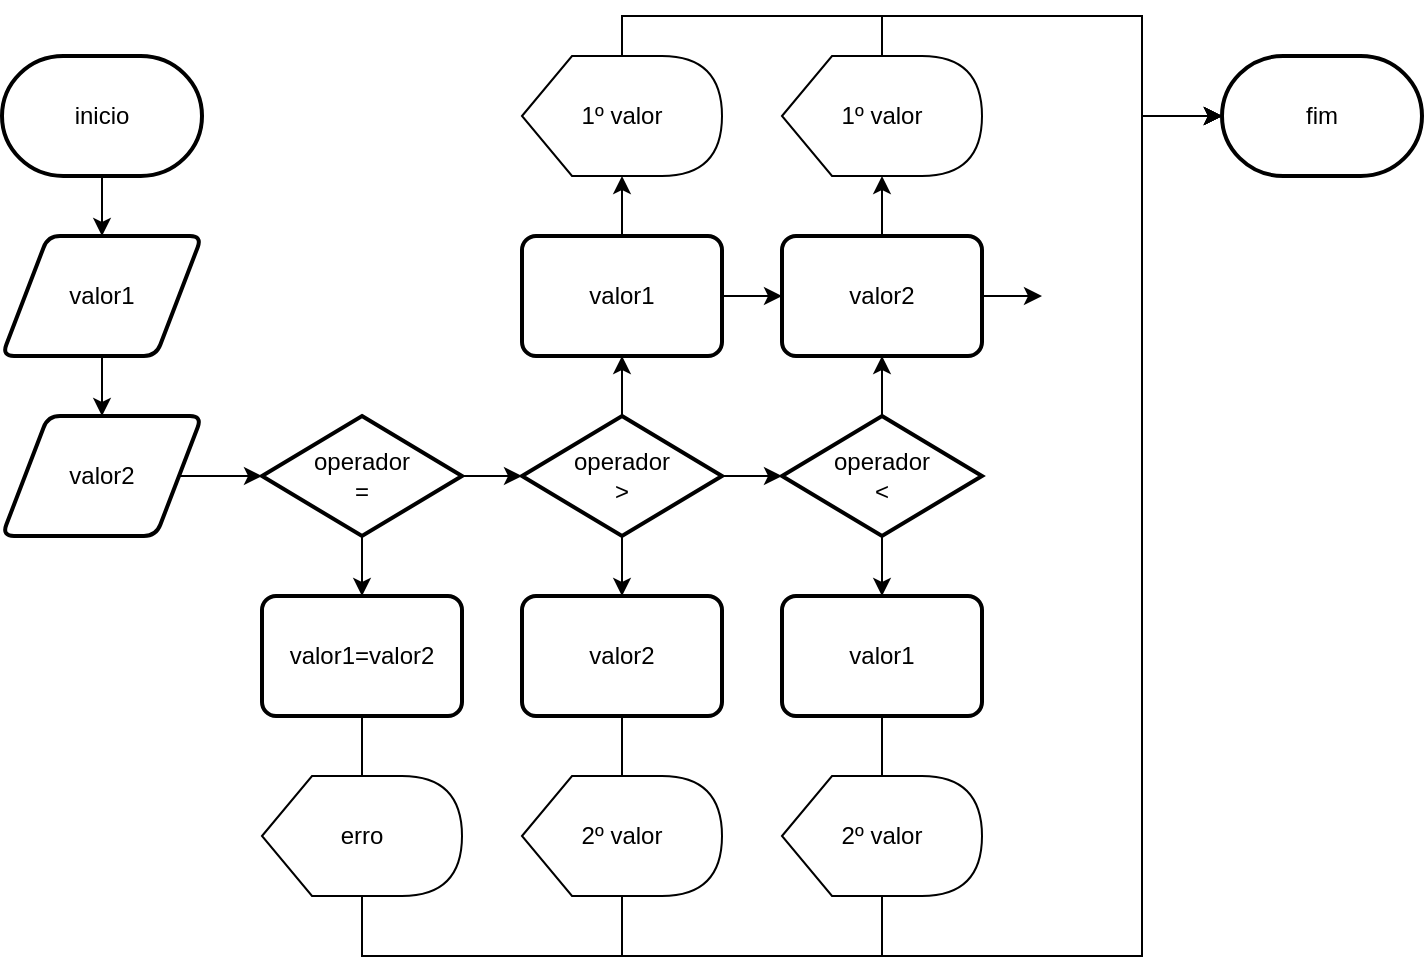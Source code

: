 <mxfile version="21.1.5" type="github">
  <diagram name="Página-1" id="rgkT1bfT_BRGF9mYJxtl">
    <mxGraphModel dx="778" dy="558" grid="1" gridSize="10" guides="1" tooltips="1" connect="1" arrows="1" fold="1" page="1" pageScale="1" pageWidth="827" pageHeight="1169" math="0" shadow="0">
      <root>
        <mxCell id="0" />
        <mxCell id="1" parent="0" />
        <mxCell id="Pfwuy8DzIoZdHtLk3A7u-2" style="edgeStyle=orthogonalEdgeStyle;rounded=0;orthogonalLoop=1;jettySize=auto;html=1;" parent="1" source="Pfwuy8DzIoZdHtLk3A7u-1" edge="1">
          <mxGeometry relative="1" as="geometry">
            <mxPoint x="90" y="130" as="targetPoint" />
          </mxGeometry>
        </mxCell>
        <mxCell id="Pfwuy8DzIoZdHtLk3A7u-1" value="inicio" style="strokeWidth=2;html=1;shape=mxgraph.flowchart.terminator;whiteSpace=wrap;" parent="1" vertex="1">
          <mxGeometry x="40" y="40" width="100" height="60" as="geometry" />
        </mxCell>
        <mxCell id="Pfwuy8DzIoZdHtLk3A7u-5" style="edgeStyle=orthogonalEdgeStyle;rounded=0;orthogonalLoop=1;jettySize=auto;html=1;" parent="1" source="Pfwuy8DzIoZdHtLk3A7u-3" edge="1">
          <mxGeometry relative="1" as="geometry">
            <mxPoint x="90" y="220" as="targetPoint" />
          </mxGeometry>
        </mxCell>
        <mxCell id="Pfwuy8DzIoZdHtLk3A7u-3" value="valor1" style="shape=parallelogram;html=1;strokeWidth=2;perimeter=parallelogramPerimeter;whiteSpace=wrap;rounded=1;arcSize=12;size=0.23;" parent="1" vertex="1">
          <mxGeometry x="40" y="130" width="100" height="60" as="geometry" />
        </mxCell>
        <mxCell id="Pfwuy8DzIoZdHtLk3A7u-6" style="edgeStyle=orthogonalEdgeStyle;rounded=0;orthogonalLoop=1;jettySize=auto;html=1;" parent="1" source="Pfwuy8DzIoZdHtLk3A7u-4" edge="1">
          <mxGeometry relative="1" as="geometry">
            <mxPoint x="170" y="250" as="targetPoint" />
          </mxGeometry>
        </mxCell>
        <mxCell id="Pfwuy8DzIoZdHtLk3A7u-4" value="valor2" style="shape=parallelogram;html=1;strokeWidth=2;perimeter=parallelogramPerimeter;whiteSpace=wrap;rounded=1;arcSize=12;size=0.23;" parent="1" vertex="1">
          <mxGeometry x="40" y="220" width="100" height="60" as="geometry" />
        </mxCell>
        <mxCell id="Pfwuy8DzIoZdHtLk3A7u-8" style="edgeStyle=orthogonalEdgeStyle;rounded=0;orthogonalLoop=1;jettySize=auto;html=1;" parent="1" source="Pfwuy8DzIoZdHtLk3A7u-7" edge="1">
          <mxGeometry relative="1" as="geometry">
            <mxPoint x="220" y="310" as="targetPoint" />
          </mxGeometry>
        </mxCell>
        <mxCell id="Pfwuy8DzIoZdHtLk3A7u-9" style="edgeStyle=orthogonalEdgeStyle;rounded=0;orthogonalLoop=1;jettySize=auto;html=1;" parent="1" source="Pfwuy8DzIoZdHtLk3A7u-7" edge="1">
          <mxGeometry relative="1" as="geometry">
            <mxPoint x="300" y="250" as="targetPoint" />
          </mxGeometry>
        </mxCell>
        <mxCell id="Pfwuy8DzIoZdHtLk3A7u-7" value="operador&lt;br&gt;=" style="strokeWidth=2;html=1;shape=mxgraph.flowchart.decision;whiteSpace=wrap;" parent="1" vertex="1">
          <mxGeometry x="170" y="220" width="100" height="60" as="geometry" />
        </mxCell>
        <mxCell id="Pfwuy8DzIoZdHtLk3A7u-11" style="edgeStyle=orthogonalEdgeStyle;rounded=0;orthogonalLoop=1;jettySize=auto;html=1;" parent="1" source="Pfwuy8DzIoZdHtLk3A7u-10" edge="1">
          <mxGeometry relative="1" as="geometry">
            <mxPoint x="350" y="310" as="targetPoint" />
          </mxGeometry>
        </mxCell>
        <mxCell id="Pfwuy8DzIoZdHtLk3A7u-12" style="edgeStyle=orthogonalEdgeStyle;rounded=0;orthogonalLoop=1;jettySize=auto;html=1;" parent="1" source="Pfwuy8DzIoZdHtLk3A7u-10" edge="1">
          <mxGeometry relative="1" as="geometry">
            <mxPoint x="430" y="250" as="targetPoint" />
          </mxGeometry>
        </mxCell>
        <mxCell id="Pfwuy8DzIoZdHtLk3A7u-22" style="edgeStyle=orthogonalEdgeStyle;rounded=0;orthogonalLoop=1;jettySize=auto;html=1;" parent="1" source="Pfwuy8DzIoZdHtLk3A7u-10" edge="1">
          <mxGeometry relative="1" as="geometry">
            <mxPoint x="350" y="190" as="targetPoint" />
          </mxGeometry>
        </mxCell>
        <mxCell id="Pfwuy8DzIoZdHtLk3A7u-10" value="operador&lt;br&gt;&amp;gt;" style="strokeWidth=2;html=1;shape=mxgraph.flowchart.decision;whiteSpace=wrap;" parent="1" vertex="1">
          <mxGeometry x="300" y="220" width="100" height="60" as="geometry" />
        </mxCell>
        <mxCell id="Pfwuy8DzIoZdHtLk3A7u-19" style="edgeStyle=orthogonalEdgeStyle;rounded=0;orthogonalLoop=1;jettySize=auto;html=1;entryX=0.5;entryY=0;entryDx=0;entryDy=0;" parent="1" source="Pfwuy8DzIoZdHtLk3A7u-14" target="Pfwuy8DzIoZdHtLk3A7u-18" edge="1">
          <mxGeometry relative="1" as="geometry" />
        </mxCell>
        <mxCell id="Pfwuy8DzIoZdHtLk3A7u-38" style="edgeStyle=orthogonalEdgeStyle;rounded=0;orthogonalLoop=1;jettySize=auto;html=1;entryX=0.5;entryY=1;entryDx=0;entryDy=0;" parent="1" source="Pfwuy8DzIoZdHtLk3A7u-14" target="Pfwuy8DzIoZdHtLk3A7u-24" edge="1">
          <mxGeometry relative="1" as="geometry" />
        </mxCell>
        <mxCell id="Pfwuy8DzIoZdHtLk3A7u-14" value="operador&lt;br&gt;&amp;lt;" style="strokeWidth=2;html=1;shape=mxgraph.flowchart.decision;whiteSpace=wrap;" parent="1" vertex="1">
          <mxGeometry x="430" y="220" width="100" height="60" as="geometry" />
        </mxCell>
        <mxCell id="Pfwuy8DzIoZdHtLk3A7u-16" style="edgeStyle=orthogonalEdgeStyle;rounded=0;orthogonalLoop=1;jettySize=auto;html=1;exitX=0.5;exitY=1;exitDx=0;exitDy=0;" parent="1" source="Pfwuy8DzIoZdHtLk3A7u-15" edge="1">
          <mxGeometry relative="1" as="geometry">
            <mxPoint x="650" y="70" as="targetPoint" />
            <Array as="points">
              <mxPoint x="220" y="490" />
              <mxPoint x="610" y="490" />
              <mxPoint x="610" y="70" />
            </Array>
          </mxGeometry>
        </mxCell>
        <mxCell id="Pfwuy8DzIoZdHtLk3A7u-15" value="valor1=valor2" style="rounded=1;whiteSpace=wrap;html=1;absoluteArcSize=1;arcSize=14;strokeWidth=2;" parent="1" vertex="1">
          <mxGeometry x="170" y="310" width="100" height="60" as="geometry" />
        </mxCell>
        <mxCell id="Pfwuy8DzIoZdHtLk3A7u-20" style="edgeStyle=orthogonalEdgeStyle;rounded=0;orthogonalLoop=1;jettySize=auto;html=1;exitX=0.5;exitY=1;exitDx=0;exitDy=0;" parent="1" source="Pfwuy8DzIoZdHtLk3A7u-17" edge="1">
          <mxGeometry relative="1" as="geometry">
            <mxPoint x="650" y="70" as="targetPoint" />
            <Array as="points">
              <mxPoint x="350" y="490" />
              <mxPoint x="610" y="490" />
              <mxPoint x="610" y="70" />
              <mxPoint x="640" y="70" />
            </Array>
          </mxGeometry>
        </mxCell>
        <mxCell id="Pfwuy8DzIoZdHtLk3A7u-17" value="valor2" style="rounded=1;whiteSpace=wrap;html=1;absoluteArcSize=1;arcSize=14;strokeWidth=2;" parent="1" vertex="1">
          <mxGeometry x="300" y="310" width="100" height="60" as="geometry" />
        </mxCell>
        <mxCell id="Pfwuy8DzIoZdHtLk3A7u-21" style="edgeStyle=orthogonalEdgeStyle;rounded=0;orthogonalLoop=1;jettySize=auto;html=1;" parent="1" source="Pfwuy8DzIoZdHtLk3A7u-18" edge="1">
          <mxGeometry relative="1" as="geometry">
            <mxPoint x="650" y="70" as="targetPoint" />
            <Array as="points">
              <mxPoint x="480" y="490" />
              <mxPoint x="610" y="490" />
              <mxPoint x="610" y="70" />
            </Array>
          </mxGeometry>
        </mxCell>
        <mxCell id="Pfwuy8DzIoZdHtLk3A7u-18" value="valor1" style="rounded=1;whiteSpace=wrap;html=1;absoluteArcSize=1;arcSize=14;strokeWidth=2;" parent="1" vertex="1">
          <mxGeometry x="430" y="310" width="100" height="60" as="geometry" />
        </mxCell>
        <mxCell id="Pfwuy8DzIoZdHtLk3A7u-26" style="edgeStyle=orthogonalEdgeStyle;rounded=0;orthogonalLoop=1;jettySize=auto;html=1;entryX=0;entryY=0.5;entryDx=0;entryDy=0;" parent="1" source="Pfwuy8DzIoZdHtLk3A7u-23" target="Pfwuy8DzIoZdHtLk3A7u-24" edge="1">
          <mxGeometry relative="1" as="geometry" />
        </mxCell>
        <mxCell id="Pfwuy8DzIoZdHtLk3A7u-42" style="edgeStyle=orthogonalEdgeStyle;rounded=0;orthogonalLoop=1;jettySize=auto;html=1;" parent="1" source="Pfwuy8DzIoZdHtLk3A7u-23" target="Pfwuy8DzIoZdHtLk3A7u-34" edge="1">
          <mxGeometry relative="1" as="geometry" />
        </mxCell>
        <mxCell id="Pfwuy8DzIoZdHtLk3A7u-23" value="valor1" style="rounded=1;whiteSpace=wrap;html=1;absoluteArcSize=1;arcSize=14;strokeWidth=2;" parent="1" vertex="1">
          <mxGeometry x="300" y="130" width="100" height="60" as="geometry" />
        </mxCell>
        <mxCell id="Pfwuy8DzIoZdHtLk3A7u-29" style="edgeStyle=orthogonalEdgeStyle;rounded=0;orthogonalLoop=1;jettySize=auto;html=1;" parent="1" source="Pfwuy8DzIoZdHtLk3A7u-24" edge="1">
          <mxGeometry relative="1" as="geometry">
            <mxPoint x="560" y="160" as="targetPoint" />
          </mxGeometry>
        </mxCell>
        <mxCell id="Pfwuy8DzIoZdHtLk3A7u-43" style="edgeStyle=orthogonalEdgeStyle;rounded=0;orthogonalLoop=1;jettySize=auto;html=1;" parent="1" source="Pfwuy8DzIoZdHtLk3A7u-24" target="Pfwuy8DzIoZdHtLk3A7u-35" edge="1">
          <mxGeometry relative="1" as="geometry" />
        </mxCell>
        <mxCell id="Pfwuy8DzIoZdHtLk3A7u-24" value="valor2" style="rounded=1;whiteSpace=wrap;html=1;absoluteArcSize=1;arcSize=14;strokeWidth=2;" parent="1" vertex="1">
          <mxGeometry x="430" y="130" width="100" height="60" as="geometry" />
        </mxCell>
        <mxCell id="Pfwuy8DzIoZdHtLk3A7u-31" value="erro" style="shape=display;whiteSpace=wrap;html=1;" parent="1" vertex="1">
          <mxGeometry x="170" y="400" width="100" height="60" as="geometry" />
        </mxCell>
        <mxCell id="Pfwuy8DzIoZdHtLk3A7u-32" value="2º valor" style="shape=display;whiteSpace=wrap;html=1;" parent="1" vertex="1">
          <mxGeometry x="300" y="400" width="100" height="60" as="geometry" />
        </mxCell>
        <mxCell id="Pfwuy8DzIoZdHtLk3A7u-33" value="2º valor" style="shape=display;whiteSpace=wrap;html=1;" parent="1" vertex="1">
          <mxGeometry x="430" y="400" width="100" height="60" as="geometry" />
        </mxCell>
        <mxCell id="Pfwuy8DzIoZdHtLk3A7u-44" style="edgeStyle=orthogonalEdgeStyle;rounded=0;orthogonalLoop=1;jettySize=auto;html=1;" parent="1" source="Pfwuy8DzIoZdHtLk3A7u-34" edge="1">
          <mxGeometry relative="1" as="geometry">
            <mxPoint x="650" y="70" as="targetPoint" />
            <Array as="points">
              <mxPoint x="350" y="20" />
              <mxPoint x="610" y="20" />
              <mxPoint x="610" y="70" />
            </Array>
          </mxGeometry>
        </mxCell>
        <mxCell id="Pfwuy8DzIoZdHtLk3A7u-34" value="1º valor" style="shape=display;whiteSpace=wrap;html=1;" parent="1" vertex="1">
          <mxGeometry x="300" y="40" width="100" height="60" as="geometry" />
        </mxCell>
        <mxCell id="Pfwuy8DzIoZdHtLk3A7u-45" style="edgeStyle=orthogonalEdgeStyle;rounded=0;orthogonalLoop=1;jettySize=auto;html=1;" parent="1" source="Pfwuy8DzIoZdHtLk3A7u-35" edge="1">
          <mxGeometry relative="1" as="geometry">
            <mxPoint x="650" y="70" as="targetPoint" />
            <Array as="points">
              <mxPoint x="480" y="20" />
              <mxPoint x="610" y="20" />
              <mxPoint x="610" y="70" />
            </Array>
          </mxGeometry>
        </mxCell>
        <mxCell id="Pfwuy8DzIoZdHtLk3A7u-35" value="1º valor" style="shape=display;whiteSpace=wrap;html=1;" parent="1" vertex="1">
          <mxGeometry x="430" y="40" width="100" height="60" as="geometry" />
        </mxCell>
        <mxCell id="Pfwuy8DzIoZdHtLk3A7u-46" value="fim" style="strokeWidth=2;html=1;shape=mxgraph.flowchart.terminator;whiteSpace=wrap;" parent="1" vertex="1">
          <mxGeometry x="650" y="40" width="100" height="60" as="geometry" />
        </mxCell>
      </root>
    </mxGraphModel>
  </diagram>
</mxfile>
